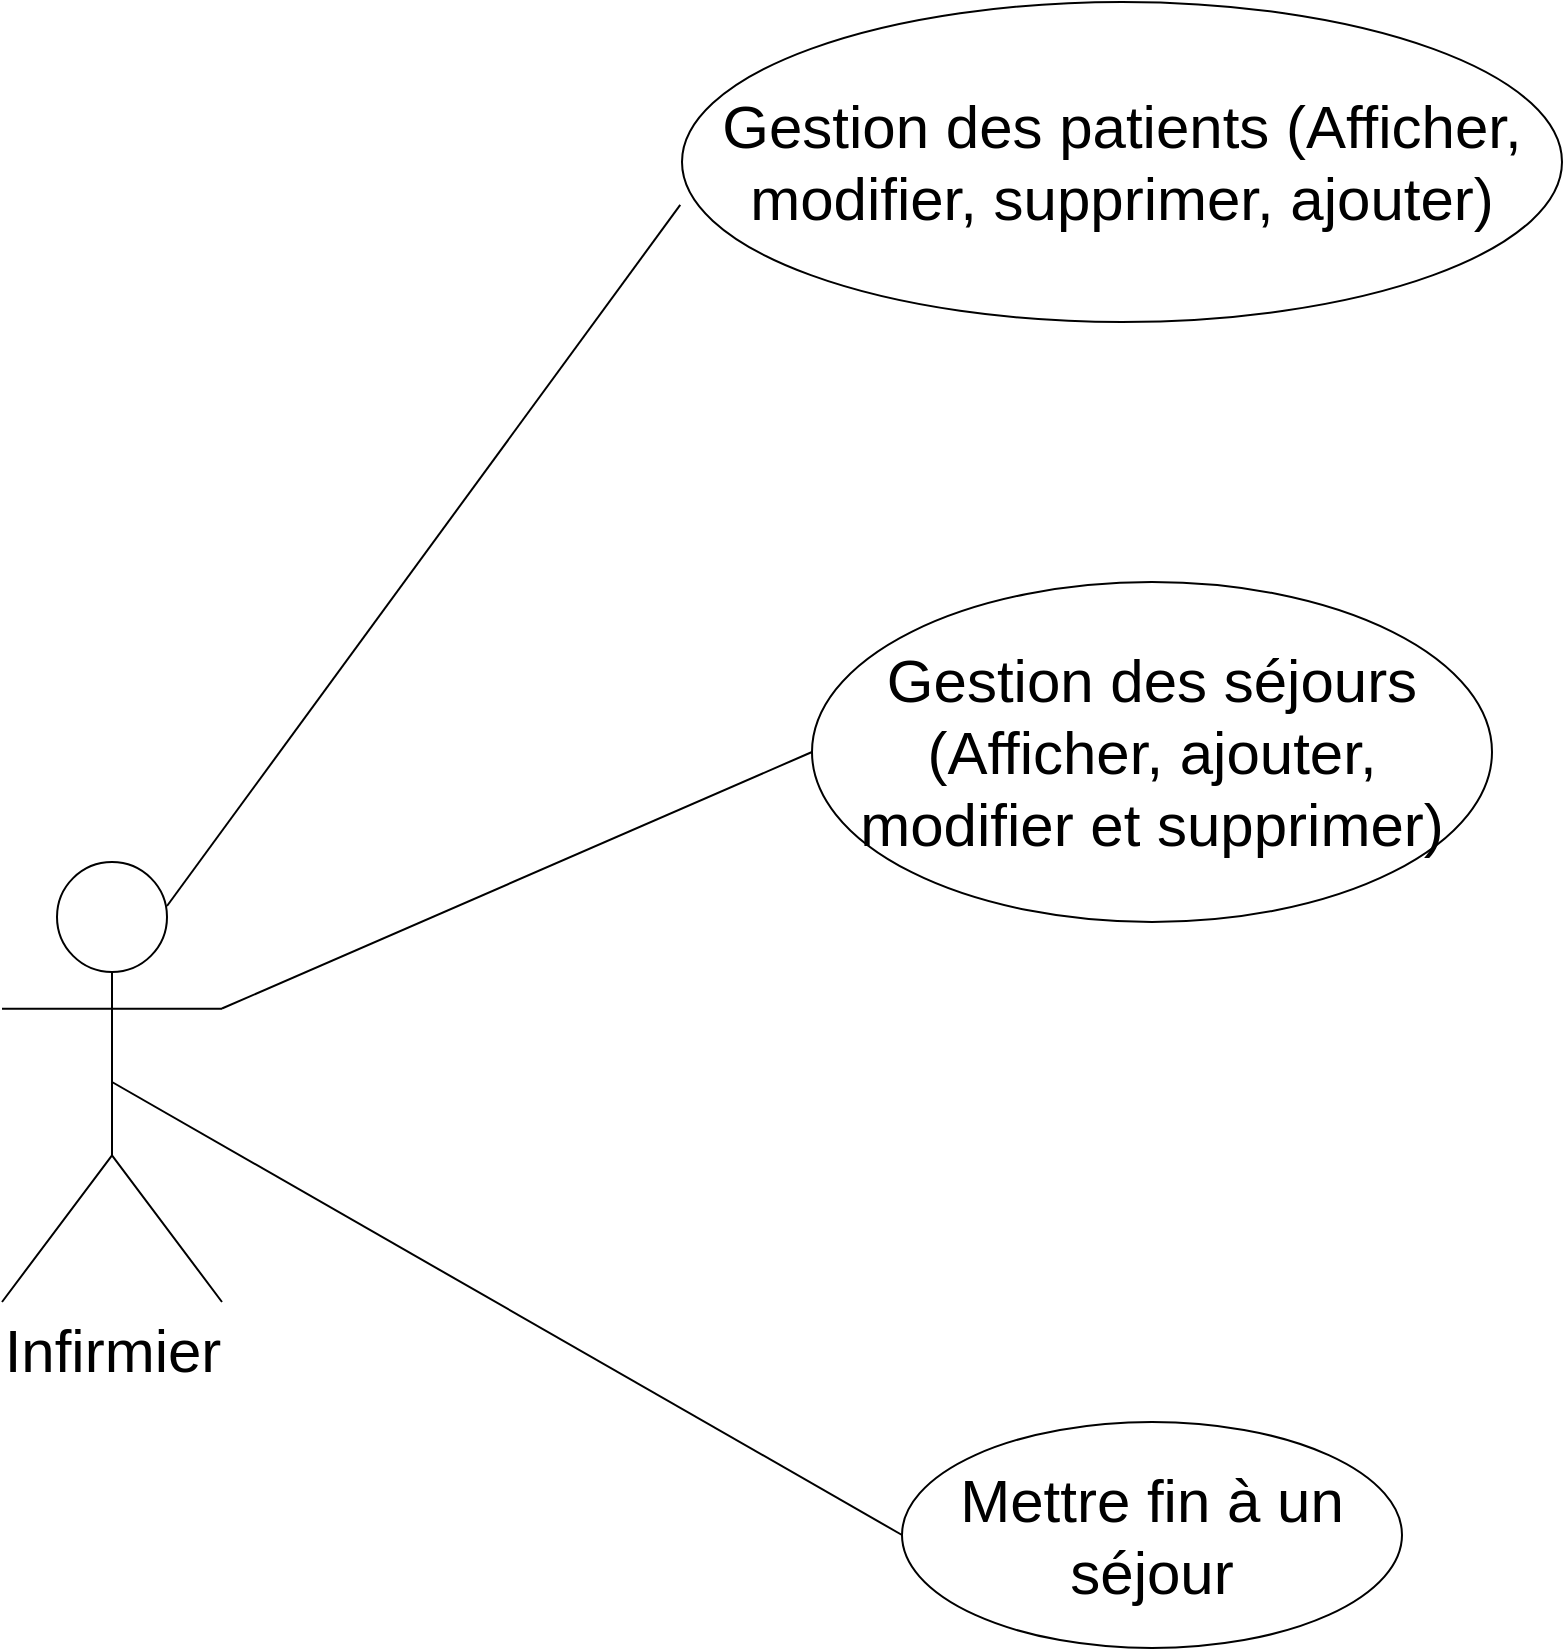 <mxfile version="10.6.3" type="github"><diagram id="FBPcAipSsuTga6PmHt9d" name="Page-1"><mxGraphModel dx="2045" dy="1275" grid="1" gridSize="10" guides="1" tooltips="1" connect="1" arrows="1" fold="1" page="1" pageScale="1" pageWidth="827" pageHeight="1169" math="0" shadow="0"><root><mxCell id="0"/><mxCell id="1" parent="0"/><mxCell id="HwdEq6zqqwb1RmBjQ45x-1" value="Infirmier" style="shape=umlActor;verticalLabelPosition=bottom;labelBackgroundColor=#ffffff;verticalAlign=top;html=1;outlineConnect=0;fontSize=30;" vertex="1" parent="1"><mxGeometry x="20" y="520" width="110" height="220" as="geometry"/></mxCell><mxCell id="HwdEq6zqqwb1RmBjQ45x-4" value="Gestion des patients (Afficher, modifier, supprimer, ajouter)" style="ellipse;whiteSpace=wrap;html=1;fontSize=30;" vertex="1" parent="1"><mxGeometry x="360" y="90" width="440" height="160" as="geometry"/></mxCell><mxCell id="HwdEq6zqqwb1RmBjQ45x-5" value="Gestion des séjours (Afficher, ajouter, modifier et supprimer)" style="ellipse;whiteSpace=wrap;html=1;fontSize=30;" vertex="1" parent="1"><mxGeometry x="425" y="380" width="340" height="170" as="geometry"/></mxCell><mxCell id="HwdEq6zqqwb1RmBjQ45x-7" value="Mettre fin à un séjour" style="ellipse;whiteSpace=wrap;html=1;fontSize=30;" vertex="1" parent="1"><mxGeometry x="470" y="800" width="250" height="113" as="geometry"/></mxCell><mxCell id="HwdEq6zqqwb1RmBjQ45x-8" value="" style="endArrow=none;html=1;fontSize=30;entryX=-0.002;entryY=0.634;entryDx=0;entryDy=0;entryPerimeter=0;exitX=0.75;exitY=0.1;exitDx=0;exitDy=0;exitPerimeter=0;" edge="1" parent="1" source="HwdEq6zqqwb1RmBjQ45x-1" target="HwdEq6zqqwb1RmBjQ45x-4"><mxGeometry width="50" height="50" relative="1" as="geometry"><mxPoint x="20" y="980" as="sourcePoint"/><mxPoint x="70" y="930" as="targetPoint"/></mxGeometry></mxCell><mxCell id="HwdEq6zqqwb1RmBjQ45x-9" value="" style="endArrow=none;html=1;fontSize=30;entryX=0;entryY=0.5;entryDx=0;entryDy=0;exitX=1;exitY=0.333;exitDx=0;exitDy=0;exitPerimeter=0;" edge="1" parent="1" source="HwdEq6zqqwb1RmBjQ45x-1" target="HwdEq6zqqwb1RmBjQ45x-5"><mxGeometry width="50" height="50" relative="1" as="geometry"><mxPoint x="20" y="980" as="sourcePoint"/><mxPoint x="70" y="930" as="targetPoint"/></mxGeometry></mxCell><mxCell id="HwdEq6zqqwb1RmBjQ45x-10" value="" style="endArrow=none;html=1;fontSize=30;entryX=0;entryY=0.5;entryDx=0;entryDy=0;exitX=0.5;exitY=0.5;exitDx=0;exitDy=0;exitPerimeter=0;" edge="1" parent="1" source="HwdEq6zqqwb1RmBjQ45x-1" target="HwdEq6zqqwb1RmBjQ45x-7"><mxGeometry width="50" height="50" relative="1" as="geometry"><mxPoint x="20" y="980" as="sourcePoint"/><mxPoint x="70" y="930" as="targetPoint"/></mxGeometry></mxCell></root></mxGraphModel></diagram></mxfile>